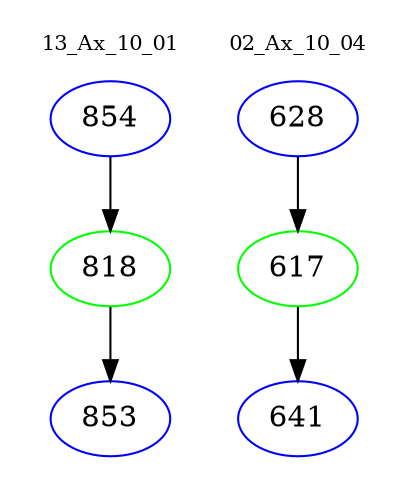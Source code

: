 digraph{
subgraph cluster_0 {
color = white
label = "13_Ax_10_01";
fontsize=10;
T0_854 [label="854", color="blue"]
T0_854 -> T0_818 [color="black"]
T0_818 [label="818", color="green"]
T0_818 -> T0_853 [color="black"]
T0_853 [label="853", color="blue"]
}
subgraph cluster_1 {
color = white
label = "02_Ax_10_04";
fontsize=10;
T1_628 [label="628", color="blue"]
T1_628 -> T1_617 [color="black"]
T1_617 [label="617", color="green"]
T1_617 -> T1_641 [color="black"]
T1_641 [label="641", color="blue"]
}
}
